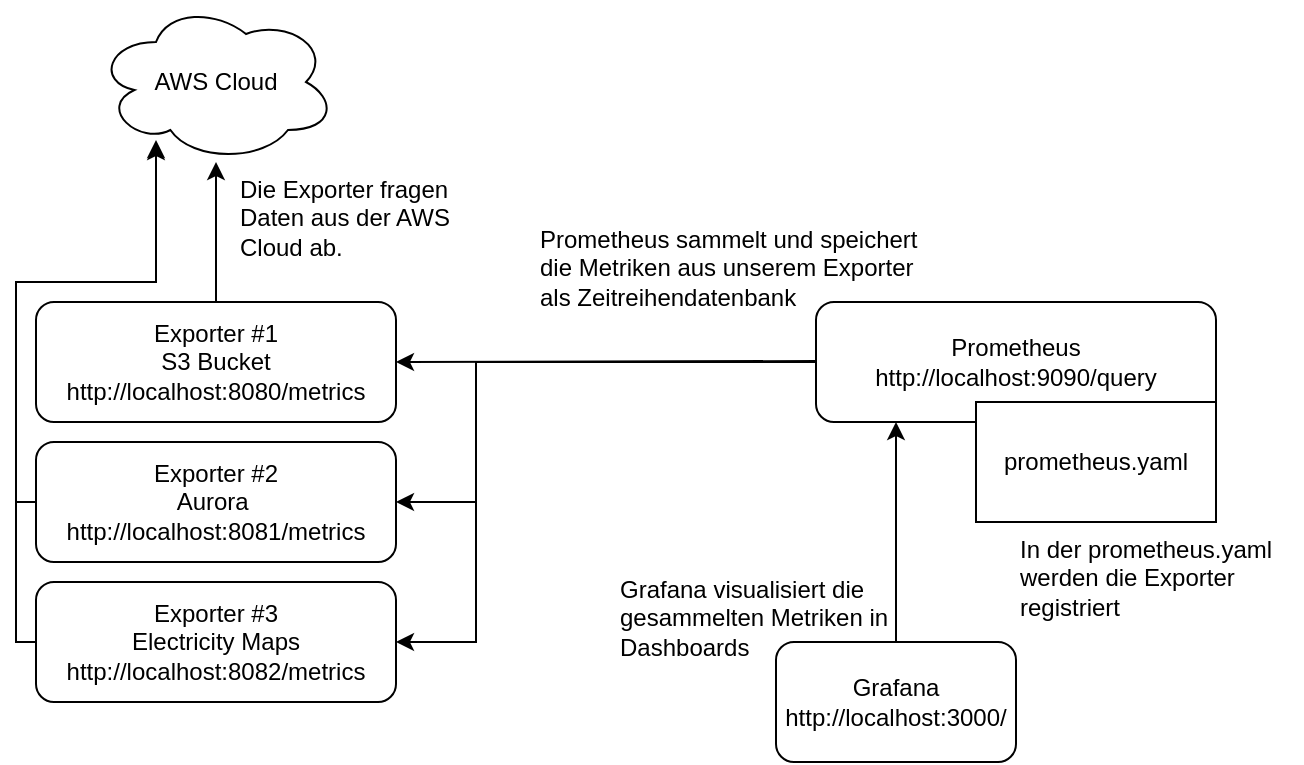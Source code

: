 <mxfile version="28.2.0">
  <diagram name="Seite-1" id="6L5VEBHPoelTJ3RMrieI">
    <mxGraphModel dx="1364" dy="827" grid="1" gridSize="10" guides="1" tooltips="1" connect="1" arrows="1" fold="1" page="1" pageScale="1" pageWidth="827" pageHeight="1169" math="0" shadow="0">
      <root>
        <mxCell id="0" />
        <mxCell id="1" parent="0" />
        <mxCell id="xoWAvMx8I4kkgyhgML8U-6" value="AWS Cloud" style="ellipse;shape=cloud;whiteSpace=wrap;html=1;" vertex="1" parent="1">
          <mxGeometry x="110" y="110" width="120" height="80" as="geometry" />
        </mxCell>
        <mxCell id="xoWAvMx8I4kkgyhgML8U-11" style="edgeStyle=orthogonalEdgeStyle;rounded=0;orthogonalLoop=1;jettySize=auto;html=1;entryX=1;entryY=0.5;entryDx=0;entryDy=0;" edge="1" parent="1" target="xoWAvMx8I4kkgyhgML8U-8">
          <mxGeometry relative="1" as="geometry">
            <mxPoint x="320" y="289.5" as="targetPoint" />
            <mxPoint x="470" y="289.5" as="sourcePoint" />
          </mxGeometry>
        </mxCell>
        <mxCell id="xoWAvMx8I4kkgyhgML8U-29" style="edgeStyle=orthogonalEdgeStyle;rounded=0;orthogonalLoop=1;jettySize=auto;html=1;exitX=0;exitY=0.5;exitDx=0;exitDy=0;entryX=1;entryY=0.5;entryDx=0;entryDy=0;" edge="1" parent="1" source="xoWAvMx8I4kkgyhgML8U-7" target="xoWAvMx8I4kkgyhgML8U-25">
          <mxGeometry relative="1" as="geometry">
            <Array as="points">
              <mxPoint x="300" y="290" />
              <mxPoint x="300" y="360" />
            </Array>
          </mxGeometry>
        </mxCell>
        <mxCell id="xoWAvMx8I4kkgyhgML8U-7" value="&lt;div&gt;Prometheus&lt;/div&gt;&lt;div&gt;http://localhost:9090/query&lt;/div&gt;" style="rounded=1;whiteSpace=wrap;html=1;" vertex="1" parent="1">
          <mxGeometry x="470" y="260" width="200" height="60" as="geometry" />
        </mxCell>
        <mxCell id="xoWAvMx8I4kkgyhgML8U-8" value="&lt;div&gt;Exporter #1&lt;/div&gt;&lt;div&gt;S3 Bucket&lt;/div&gt;&lt;div&gt;http://localhost:8080/metrics&lt;/div&gt;" style="rounded=1;whiteSpace=wrap;html=1;" vertex="1" parent="1">
          <mxGeometry x="80" y="260" width="180" height="60" as="geometry" />
        </mxCell>
        <mxCell id="xoWAvMx8I4kkgyhgML8U-14" style="edgeStyle=orthogonalEdgeStyle;rounded=0;orthogonalLoop=1;jettySize=auto;html=1;" edge="1" parent="1" source="xoWAvMx8I4kkgyhgML8U-9">
          <mxGeometry relative="1" as="geometry">
            <mxPoint x="510" y="320" as="targetPoint" />
            <Array as="points">
              <mxPoint x="510" y="460" />
              <mxPoint x="510" y="320" />
            </Array>
          </mxGeometry>
        </mxCell>
        <mxCell id="xoWAvMx8I4kkgyhgML8U-9" value="&lt;div&gt;Grafana&lt;/div&gt;http://localhost:3000/" style="rounded=1;whiteSpace=wrap;html=1;" vertex="1" parent="1">
          <mxGeometry x="450" y="430" width="120" height="60" as="geometry" />
        </mxCell>
        <mxCell id="xoWAvMx8I4kkgyhgML8U-16" value="&lt;div&gt;Grafana visualisiert die gesammelten Metriken in Dashboards&lt;/div&gt;" style="text;html=1;whiteSpace=wrap;overflow=hidden;rounded=0;" vertex="1" parent="1">
          <mxGeometry x="370" y="390" width="150" height="50" as="geometry" />
        </mxCell>
        <mxCell id="xoWAvMx8I4kkgyhgML8U-17" value="Prometheus sammelt und speichert die Metriken aus unserem Exporter als Zeitreihendatenbank" style="text;html=1;whiteSpace=wrap;overflow=hidden;rounded=0;" vertex="1" parent="1">
          <mxGeometry x="330" y="215" width="204" height="60" as="geometry" />
        </mxCell>
        <mxCell id="xoWAvMx8I4kkgyhgML8U-18" value="&lt;div&gt;Die Exporter fragen Daten aus der AWS Cloud ab.&lt;/div&gt;" style="text;html=1;whiteSpace=wrap;overflow=hidden;rounded=0;" vertex="1" parent="1">
          <mxGeometry x="180" y="190" width="140" height="100" as="geometry" />
        </mxCell>
        <mxCell id="xoWAvMx8I4kkgyhgML8U-25" value="&lt;div&gt;Exporter #2&lt;/div&gt;&lt;div&gt;Aurora&amp;nbsp;&lt;/div&gt;&lt;div&gt;http://localhost:8081/metrics&lt;/div&gt;" style="rounded=1;whiteSpace=wrap;html=1;" vertex="1" parent="1">
          <mxGeometry x="80" y="330" width="180" height="60" as="geometry" />
        </mxCell>
        <mxCell id="xoWAvMx8I4kkgyhgML8U-30" value="In der prometheus.yaml werden die Exporter registriert" style="text;html=1;whiteSpace=wrap;overflow=hidden;rounded=0;" vertex="1" parent="1">
          <mxGeometry x="570" y="370" width="143" height="60" as="geometry" />
        </mxCell>
        <mxCell id="xoWAvMx8I4kkgyhgML8U-31" value="prometheus.yaml" style="rounded=0;whiteSpace=wrap;html=1;" vertex="1" parent="1">
          <mxGeometry x="550" y="310" width="120" height="60" as="geometry" />
        </mxCell>
        <mxCell id="xoWAvMx8I4kkgyhgML8U-32" style="edgeStyle=orthogonalEdgeStyle;rounded=0;orthogonalLoop=1;jettySize=auto;html=1;exitX=0.5;exitY=0;exitDx=0;exitDy=0;entryX=0.5;entryY=1;entryDx=0;entryDy=0;entryPerimeter=0;" edge="1" parent="1" source="xoWAvMx8I4kkgyhgML8U-8" target="xoWAvMx8I4kkgyhgML8U-6">
          <mxGeometry relative="1" as="geometry" />
        </mxCell>
        <mxCell id="xoWAvMx8I4kkgyhgML8U-34" style="edgeStyle=orthogonalEdgeStyle;rounded=0;orthogonalLoop=1;jettySize=auto;html=1;exitX=0;exitY=0.5;exitDx=0;exitDy=0;entryX=0.25;entryY=0.875;entryDx=0;entryDy=0;entryPerimeter=0;" edge="1" parent="1" source="xoWAvMx8I4kkgyhgML8U-25" target="xoWAvMx8I4kkgyhgML8U-6">
          <mxGeometry relative="1" as="geometry">
            <Array as="points">
              <mxPoint x="70" y="360" />
              <mxPoint x="70" y="250" />
              <mxPoint x="140" y="250" />
            </Array>
          </mxGeometry>
        </mxCell>
        <mxCell id="xoWAvMx8I4kkgyhgML8U-36" style="edgeStyle=orthogonalEdgeStyle;rounded=0;orthogonalLoop=1;jettySize=auto;html=1;exitX=0;exitY=0.5;exitDx=0;exitDy=0;entryX=0.258;entryY=0.863;entryDx=0;entryDy=0;entryPerimeter=0;" edge="1" parent="1" source="xoWAvMx8I4kkgyhgML8U-35" target="xoWAvMx8I4kkgyhgML8U-6">
          <mxGeometry relative="1" as="geometry">
            <mxPoint x="141" y="190" as="targetPoint" />
            <Array as="points">
              <mxPoint x="70" y="430" />
              <mxPoint x="70" y="250" />
              <mxPoint x="140" y="250" />
            </Array>
          </mxGeometry>
        </mxCell>
        <mxCell id="xoWAvMx8I4kkgyhgML8U-35" value="&lt;div&gt;Exporter #3&lt;/div&gt;&lt;div&gt;Electricity Maps&lt;/div&gt;&lt;div&gt;http://localhost:8082/metrics&lt;/div&gt;" style="rounded=1;whiteSpace=wrap;html=1;" vertex="1" parent="1">
          <mxGeometry x="80" y="400" width="180" height="60" as="geometry" />
        </mxCell>
        <mxCell id="xoWAvMx8I4kkgyhgML8U-37" style="edgeStyle=orthogonalEdgeStyle;rounded=0;orthogonalLoop=1;jettySize=auto;html=1;exitX=0;exitY=0.5;exitDx=0;exitDy=0;entryX=1;entryY=0.5;entryDx=0;entryDy=0;" edge="1" parent="1" source="xoWAvMx8I4kkgyhgML8U-7" target="xoWAvMx8I4kkgyhgML8U-35">
          <mxGeometry relative="1" as="geometry">
            <mxPoint x="560" y="350" as="sourcePoint" />
            <mxPoint x="350" y="420" as="targetPoint" />
            <Array as="points">
              <mxPoint x="300" y="290" />
              <mxPoint x="300" y="430" />
            </Array>
          </mxGeometry>
        </mxCell>
      </root>
    </mxGraphModel>
  </diagram>
</mxfile>
